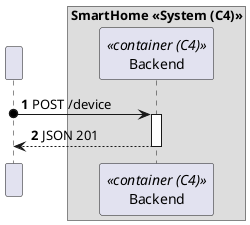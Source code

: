 @startuml
'https://plantuml.com/sequence-diagram
!pragma layout smetana

autonumber

participant " " as HTTP

box "SmartHome <<System (C4)>>"
    participant "Backend" as BE<<container (C4)>>
end box


HTTP o-> BE : POST /device
activate BE


BE --> HTTP : JSON 201
deactivate BE

deactivate HTTP


@enduml